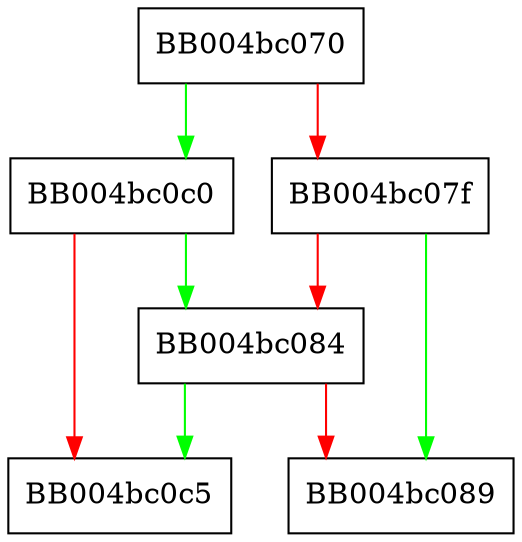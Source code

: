 digraph ossl_quic_rstream_queue_data {
  node [shape="box"];
  graph [splines=ortho];
  BB004bc070 -> BB004bc0c0 [color="green"];
  BB004bc070 -> BB004bc07f [color="red"];
  BB004bc07f -> BB004bc089 [color="green"];
  BB004bc07f -> BB004bc084 [color="red"];
  BB004bc084 -> BB004bc0c5 [color="green"];
  BB004bc084 -> BB004bc089 [color="red"];
  BB004bc0c0 -> BB004bc084 [color="green"];
  BB004bc0c0 -> BB004bc0c5 [color="red"];
}